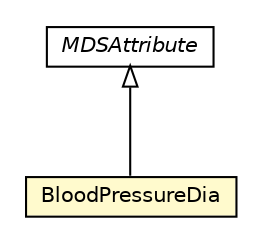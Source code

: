 #!/usr/local/bin/dot
#
# Class diagram 
# Generated by UMLGraph version R5_6-24-gf6e263 (http://www.umlgraph.org/)
#

digraph G {
	edge [fontname="Helvetica",fontsize=10,labelfontname="Helvetica",labelfontsize=10];
	node [fontname="Helvetica",fontsize=10,shape=plaintext];
	nodesep=0.25;
	ranksep=0.5;
	// org.universAAL.ontology.X73.BloodPressureDia
	c80054 [label=<<table title="org.universAAL.ontology.X73.BloodPressureDia" border="0" cellborder="1" cellspacing="0" cellpadding="2" port="p" bgcolor="lemonChiffon" href="./BloodPressureDia.html">
		<tr><td><table border="0" cellspacing="0" cellpadding="1">
<tr><td align="center" balign="center"> BloodPressureDia </td></tr>
		</table></td></tr>
		</table>>, URL="./BloodPressureDia.html", fontname="Helvetica", fontcolor="black", fontsize=10.0];
	// org.universAAL.ontology.X73.MDSAttribute
	c80061 [label=<<table title="org.universAAL.ontology.X73.MDSAttribute" border="0" cellborder="1" cellspacing="0" cellpadding="2" port="p" href="./MDSAttribute.html">
		<tr><td><table border="0" cellspacing="0" cellpadding="1">
<tr><td align="center" balign="center"><font face="Helvetica-Oblique"> MDSAttribute </font></td></tr>
		</table></td></tr>
		</table>>, URL="./MDSAttribute.html", fontname="Helvetica", fontcolor="black", fontsize=10.0];
	//org.universAAL.ontology.X73.BloodPressureDia extends org.universAAL.ontology.X73.MDSAttribute
	c80061:p -> c80054:p [dir=back,arrowtail=empty];
}

